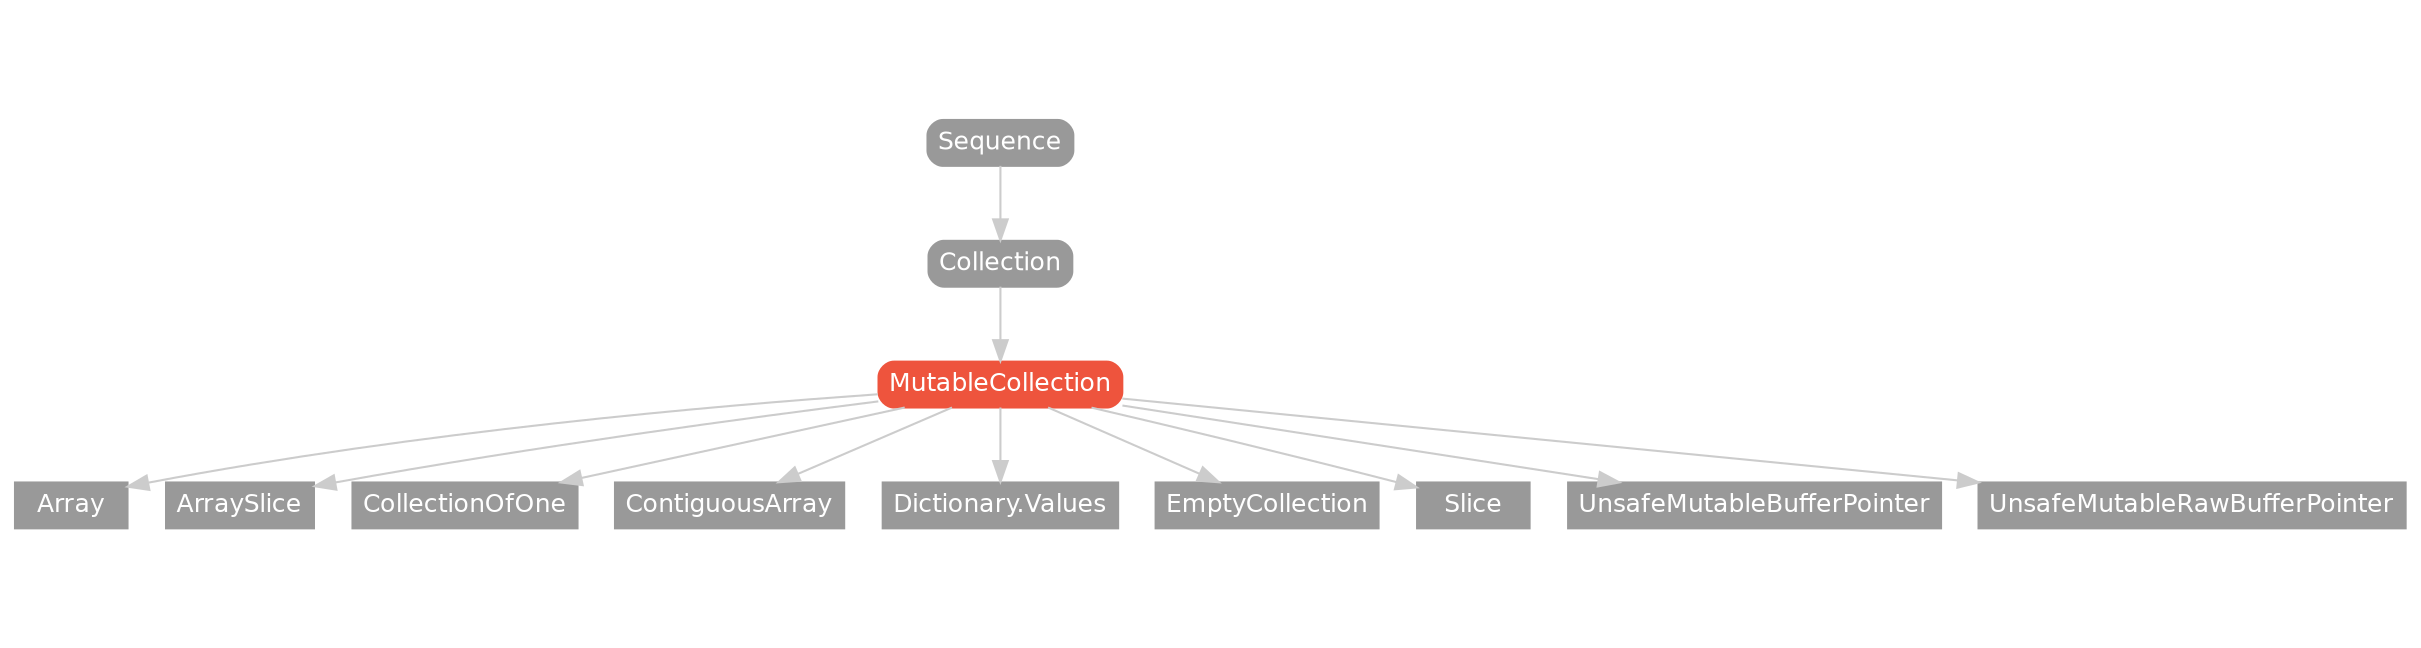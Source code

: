 strict digraph "MutableCollection - Type Hierarchy - SwiftDoc.org" {
    pad="0.1,0.8"
    node [shape=box, style="filled,rounded", color="#999999", fillcolor="#999999", fontcolor=white, fontname=Helvetica, fontnames="Helvetica,sansserif", fontsize=12, margin="0.07,0.05", height="0.3"]
    edge [color="#cccccc"]
    "Array" [URL="/type/Array/hierarchy/", style=filled]
    "ArraySlice" [URL="/type/ArraySlice/hierarchy/", style=filled]
    "Collection" [URL="/protocol/Collection/hierarchy/"]
    "CollectionOfOne" [URL="/type/CollectionOfOne/hierarchy/", style=filled]
    "ContiguousArray" [URL="/type/ContiguousArray/hierarchy/", style=filled]
    "Dictionary.Values" [URL="/type/Dictionary.Values/hierarchy/", style=filled]
    "EmptyCollection" [URL="/type/EmptyCollection/hierarchy/", style=filled]
    "MutableCollection" [URL="/protocol/MutableCollection/", style="filled,rounded", fillcolor="#ee543d", color="#ee543d"]
    "Sequence" [URL="/protocol/Sequence/hierarchy/"]
    "Slice" [URL="/type/Slice/hierarchy/", style=filled]
    "UnsafeMutableBufferPointer" [URL="/type/UnsafeMutableBufferPointer/hierarchy/", style=filled]
    "UnsafeMutableRawBufferPointer" [URL="/type/UnsafeMutableRawBufferPointer/hierarchy/", style=filled]    "MutableCollection" -> "Array"
    "MutableCollection" -> "ArraySlice"
    "MutableCollection" -> "CollectionOfOne"
    "MutableCollection" -> "ContiguousArray"
    "MutableCollection" -> "EmptyCollection"
    "MutableCollection" -> "Slice"
    "MutableCollection" -> "UnsafeMutableBufferPointer"
    "MutableCollection" -> "UnsafeMutableRawBufferPointer"
    "MutableCollection" -> "Dictionary.Values"
    "Collection" -> "MutableCollection"
    "Sequence" -> "Collection"
    subgraph Types {
        rank = max; "Array"; "ArraySlice"; "CollectionOfOne"; "ContiguousArray"; "EmptyCollection"; "Slice"; "UnsafeMutableBufferPointer"; "UnsafeMutableRawBufferPointer"; "Dictionary.Values";
    }
}